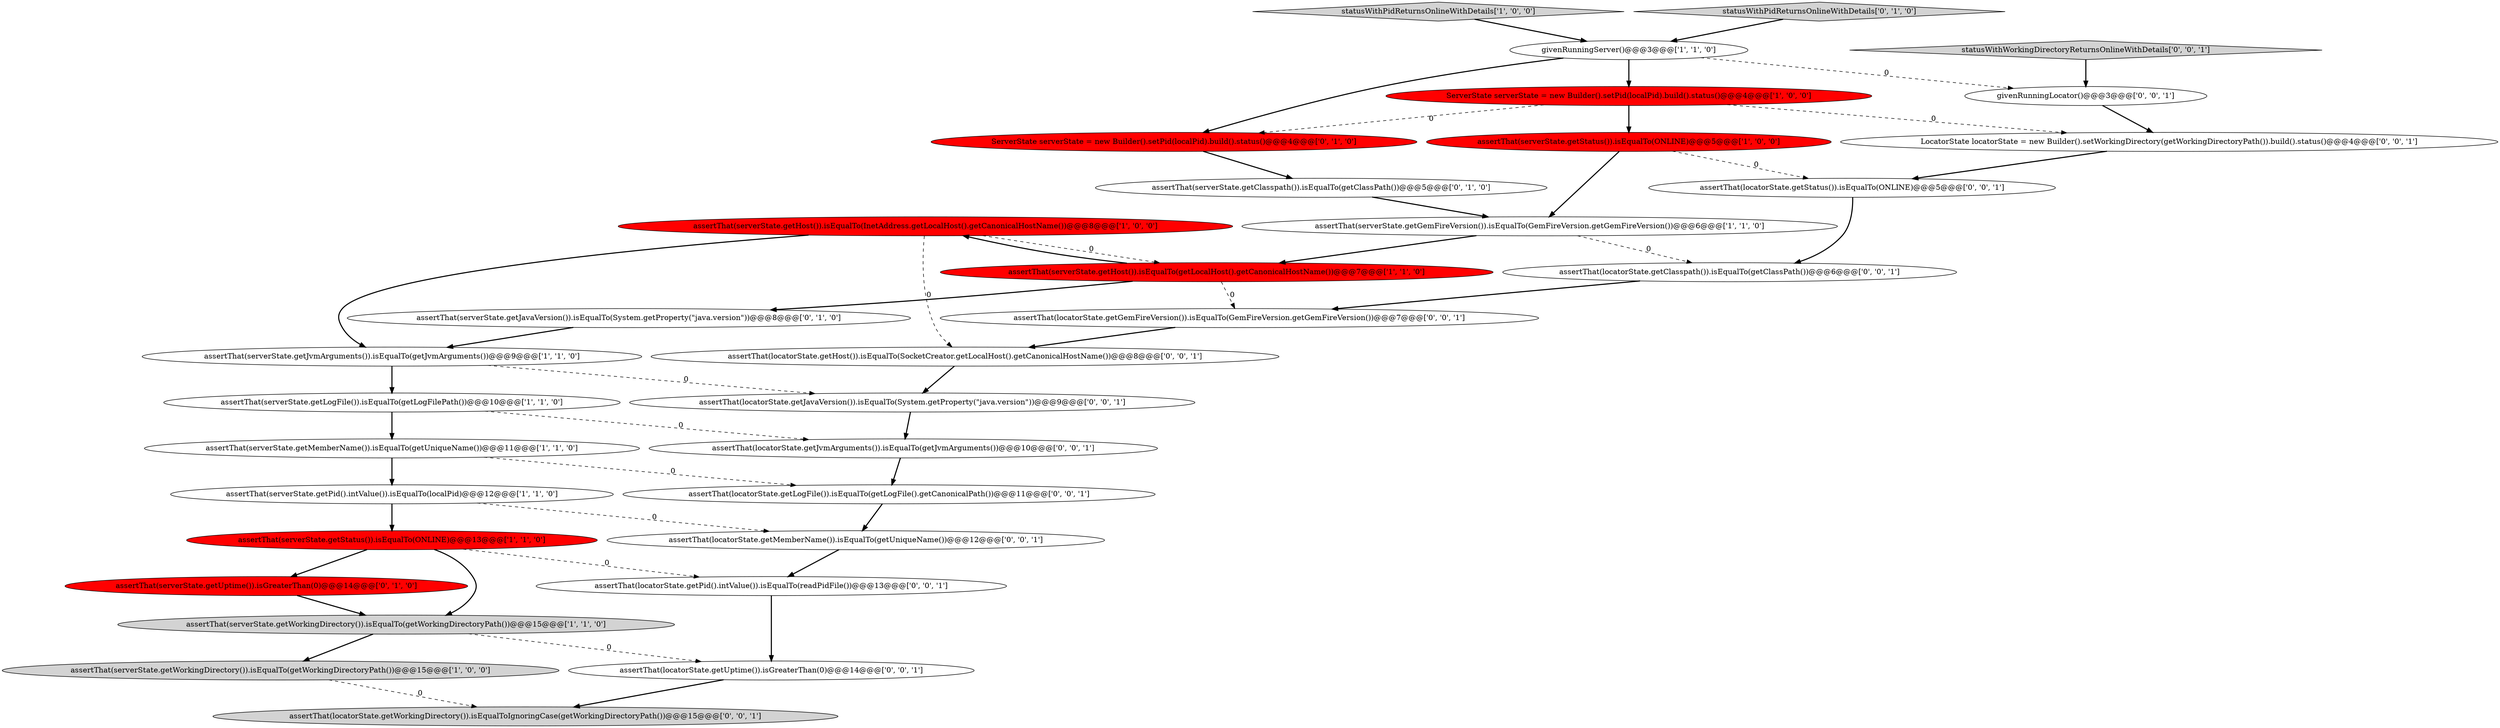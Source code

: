 digraph {
29 [style = filled, label = "statusWithWorkingDirectoryReturnsOnlineWithDetails['0', '0', '1']", fillcolor = lightgray, shape = diamond image = "AAA0AAABBB3BBB"];
22 [style = filled, label = "assertThat(locatorState.getHost()).isEqualTo(SocketCreator.getLocalHost().getCanonicalHostName())@@@8@@@['0', '0', '1']", fillcolor = white, shape = ellipse image = "AAA0AAABBB3BBB"];
9 [style = filled, label = "assertThat(serverState.getWorkingDirectory()).isEqualTo(getWorkingDirectoryPath())@@@15@@@['1', '0', '0']", fillcolor = lightgray, shape = ellipse image = "AAA0AAABBB1BBB"];
25 [style = filled, label = "assertThat(locatorState.getClasspath()).isEqualTo(getClassPath())@@@6@@@['0', '0', '1']", fillcolor = white, shape = ellipse image = "AAA0AAABBB3BBB"];
21 [style = filled, label = "LocatorState locatorState = new Builder().setWorkingDirectory(getWorkingDirectoryPath()).build().status()@@@4@@@['0', '0', '1']", fillcolor = white, shape = ellipse image = "AAA0AAABBB3BBB"];
12 [style = filled, label = "statusWithPidReturnsOnlineWithDetails['1', '0', '0']", fillcolor = lightgray, shape = diamond image = "AAA0AAABBB1BBB"];
15 [style = filled, label = "ServerState serverState = new Builder().setPid(localPid).build().status()@@@4@@@['0', '1', '0']", fillcolor = red, shape = ellipse image = "AAA1AAABBB2BBB"];
3 [style = filled, label = "assertThat(serverState.getMemberName()).isEqualTo(getUniqueName())@@@11@@@['1', '1', '0']", fillcolor = white, shape = ellipse image = "AAA0AAABBB1BBB"];
31 [style = filled, label = "assertThat(locatorState.getJavaVersion()).isEqualTo(System.getProperty(\"java.version\"))@@@9@@@['0', '0', '1']", fillcolor = white, shape = ellipse image = "AAA0AAABBB3BBB"];
24 [style = filled, label = "assertThat(locatorState.getWorkingDirectory()).isEqualToIgnoringCase(getWorkingDirectoryPath())@@@15@@@['0', '0', '1']", fillcolor = lightgray, shape = ellipse image = "AAA0AAABBB3BBB"];
8 [style = filled, label = "assertThat(serverState.getHost()).isEqualTo(InetAddress.getLocalHost().getCanonicalHostName())@@@8@@@['1', '0', '0']", fillcolor = red, shape = ellipse image = "AAA1AAABBB1BBB"];
20 [style = filled, label = "assertThat(locatorState.getLogFile()).isEqualTo(getLogFile().getCanonicalPath())@@@11@@@['0', '0', '1']", fillcolor = white, shape = ellipse image = "AAA0AAABBB3BBB"];
23 [style = filled, label = "assertThat(locatorState.getUptime()).isGreaterThan(0)@@@14@@@['0', '0', '1']", fillcolor = white, shape = ellipse image = "AAA0AAABBB3BBB"];
18 [style = filled, label = "assertThat(serverState.getClasspath()).isEqualTo(getClassPath())@@@5@@@['0', '1', '0']", fillcolor = white, shape = ellipse image = "AAA0AAABBB2BBB"];
14 [style = filled, label = "statusWithPidReturnsOnlineWithDetails['0', '1', '0']", fillcolor = lightgray, shape = diamond image = "AAA0AAABBB2BBB"];
4 [style = filled, label = "ServerState serverState = new Builder().setPid(localPid).build().status()@@@4@@@['1', '0', '0']", fillcolor = red, shape = ellipse image = "AAA1AAABBB1BBB"];
19 [style = filled, label = "givenRunningLocator()@@@3@@@['0', '0', '1']", fillcolor = white, shape = ellipse image = "AAA0AAABBB3BBB"];
27 [style = filled, label = "assertThat(locatorState.getJvmArguments()).isEqualTo(getJvmArguments())@@@10@@@['0', '0', '1']", fillcolor = white, shape = ellipse image = "AAA0AAABBB3BBB"];
30 [style = filled, label = "assertThat(locatorState.getStatus()).isEqualTo(ONLINE)@@@5@@@['0', '0', '1']", fillcolor = white, shape = ellipse image = "AAA0AAABBB3BBB"];
7 [style = filled, label = "assertThat(serverState.getLogFile()).isEqualTo(getLogFilePath())@@@10@@@['1', '1', '0']", fillcolor = white, shape = ellipse image = "AAA0AAABBB1BBB"];
10 [style = filled, label = "assertThat(serverState.getHost()).isEqualTo(getLocalHost().getCanonicalHostName())@@@7@@@['1', '1', '0']", fillcolor = red, shape = ellipse image = "AAA1AAABBB1BBB"];
6 [style = filled, label = "assertThat(serverState.getGemFireVersion()).isEqualTo(GemFireVersion.getGemFireVersion())@@@6@@@['1', '1', '0']", fillcolor = white, shape = ellipse image = "AAA0AAABBB1BBB"];
5 [style = filled, label = "givenRunningServer()@@@3@@@['1', '1', '0']", fillcolor = white, shape = ellipse image = "AAA0AAABBB1BBB"];
26 [style = filled, label = "assertThat(locatorState.getGemFireVersion()).isEqualTo(GemFireVersion.getGemFireVersion())@@@7@@@['0', '0', '1']", fillcolor = white, shape = ellipse image = "AAA0AAABBB3BBB"];
17 [style = filled, label = "assertThat(serverState.getJavaVersion()).isEqualTo(System.getProperty(\"java.version\"))@@@8@@@['0', '1', '0']", fillcolor = white, shape = ellipse image = "AAA0AAABBB2BBB"];
28 [style = filled, label = "assertThat(locatorState.getPid().intValue()).isEqualTo(readPidFile())@@@13@@@['0', '0', '1']", fillcolor = white, shape = ellipse image = "AAA0AAABBB3BBB"];
0 [style = filled, label = "assertThat(serverState.getStatus()).isEqualTo(ONLINE)@@@13@@@['1', '1', '0']", fillcolor = red, shape = ellipse image = "AAA1AAABBB1BBB"];
32 [style = filled, label = "assertThat(locatorState.getMemberName()).isEqualTo(getUniqueName())@@@12@@@['0', '0', '1']", fillcolor = white, shape = ellipse image = "AAA0AAABBB3BBB"];
16 [style = filled, label = "assertThat(serverState.getUptime()).isGreaterThan(0)@@@14@@@['0', '1', '0']", fillcolor = red, shape = ellipse image = "AAA1AAABBB2BBB"];
1 [style = filled, label = "assertThat(serverState.getStatus()).isEqualTo(ONLINE)@@@5@@@['1', '0', '0']", fillcolor = red, shape = ellipse image = "AAA1AAABBB1BBB"];
2 [style = filled, label = "assertThat(serverState.getJvmArguments()).isEqualTo(getJvmArguments())@@@9@@@['1', '1', '0']", fillcolor = white, shape = ellipse image = "AAA0AAABBB1BBB"];
11 [style = filled, label = "assertThat(serverState.getPid().intValue()).isEqualTo(localPid)@@@12@@@['1', '1', '0']", fillcolor = white, shape = ellipse image = "AAA0AAABBB1BBB"];
13 [style = filled, label = "assertThat(serverState.getWorkingDirectory()).isEqualTo(getWorkingDirectoryPath())@@@15@@@['1', '1', '0']", fillcolor = lightgray, shape = ellipse image = "AAA0AAABBB1BBB"];
11->32 [style = dashed, label="0"];
0->16 [style = bold, label=""];
16->13 [style = bold, label=""];
8->10 [style = dashed, label="0"];
12->5 [style = bold, label=""];
0->13 [style = bold, label=""];
9->24 [style = dashed, label="0"];
1->30 [style = dashed, label="0"];
3->11 [style = bold, label=""];
22->31 [style = bold, label=""];
20->32 [style = bold, label=""];
5->15 [style = bold, label=""];
30->25 [style = bold, label=""];
10->17 [style = bold, label=""];
21->30 [style = bold, label=""];
4->21 [style = dashed, label="0"];
0->28 [style = dashed, label="0"];
13->23 [style = dashed, label="0"];
15->18 [style = bold, label=""];
7->3 [style = bold, label=""];
26->22 [style = bold, label=""];
2->31 [style = dashed, label="0"];
7->27 [style = dashed, label="0"];
8->22 [style = dashed, label="0"];
23->24 [style = bold, label=""];
11->0 [style = bold, label=""];
1->6 [style = bold, label=""];
10->26 [style = dashed, label="0"];
29->19 [style = bold, label=""];
10->8 [style = bold, label=""];
8->2 [style = bold, label=""];
17->2 [style = bold, label=""];
18->6 [style = bold, label=""];
31->27 [style = bold, label=""];
28->23 [style = bold, label=""];
6->25 [style = dashed, label="0"];
4->15 [style = dashed, label="0"];
6->10 [style = bold, label=""];
5->4 [style = bold, label=""];
25->26 [style = bold, label=""];
3->20 [style = dashed, label="0"];
4->1 [style = bold, label=""];
13->9 [style = bold, label=""];
2->7 [style = bold, label=""];
5->19 [style = dashed, label="0"];
32->28 [style = bold, label=""];
27->20 [style = bold, label=""];
14->5 [style = bold, label=""];
19->21 [style = bold, label=""];
}
